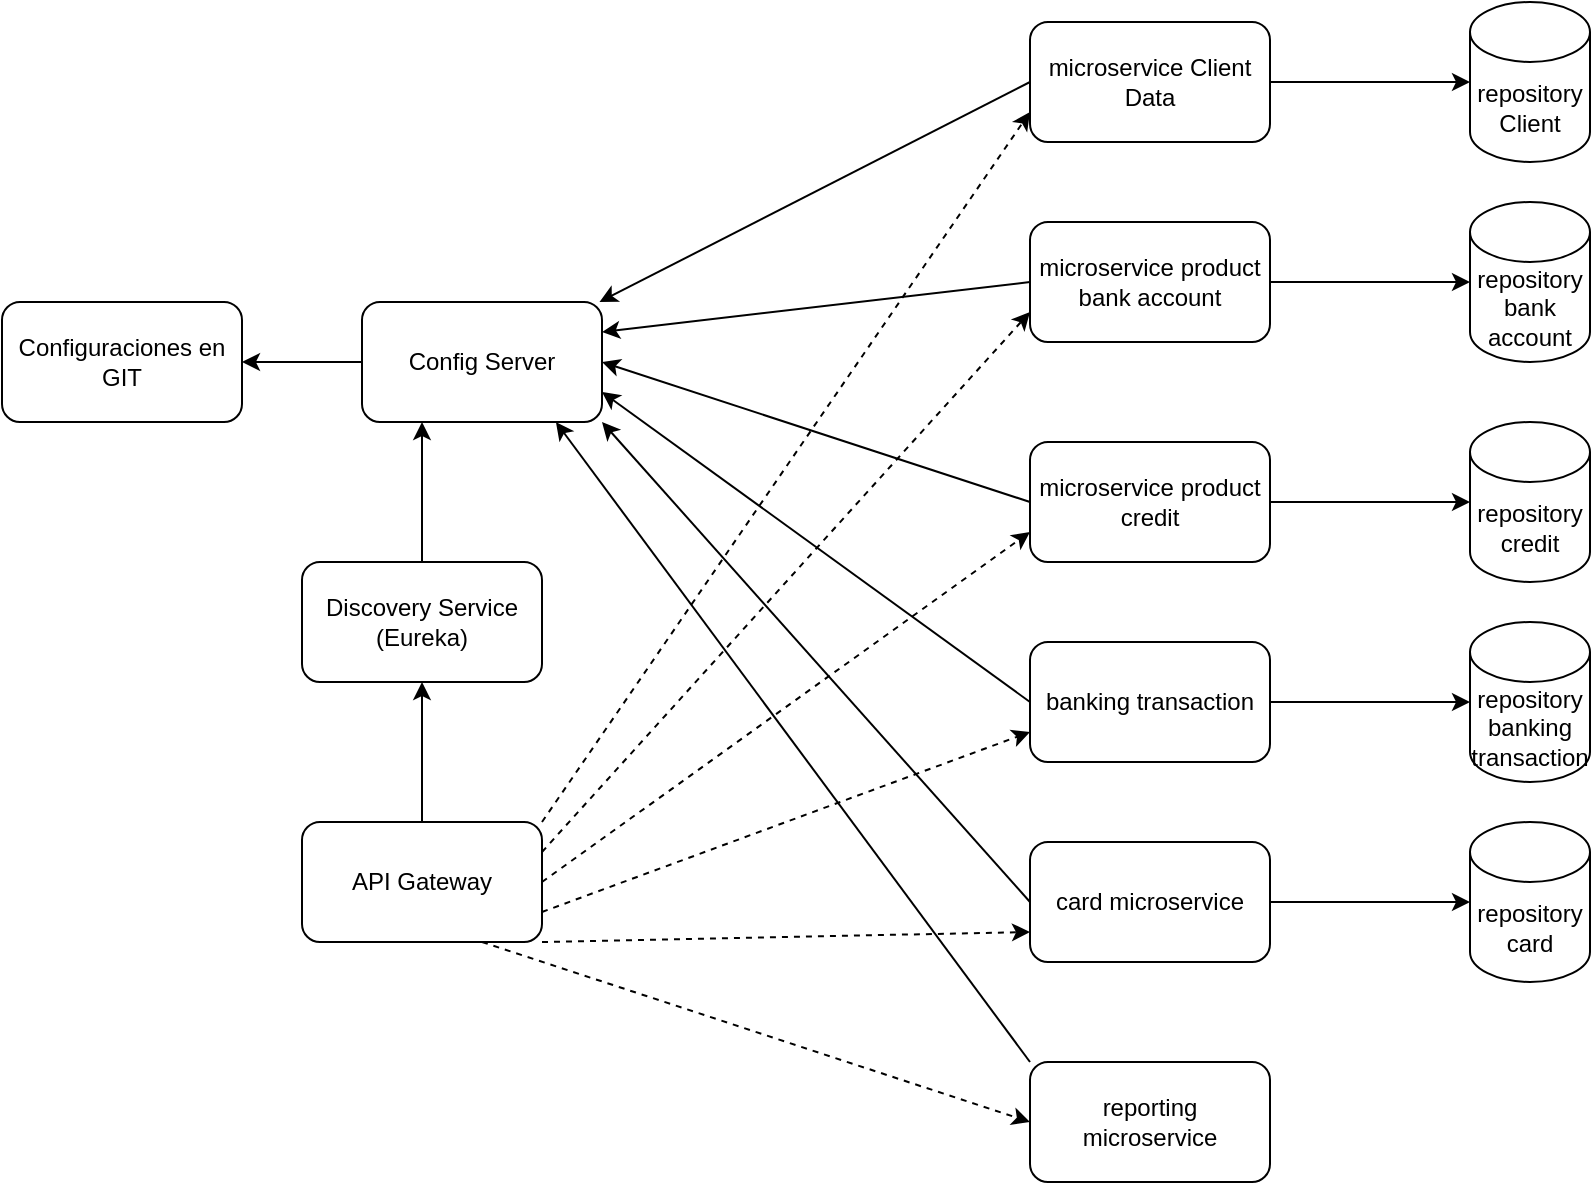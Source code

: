 <mxfile version="20.5.3" type="device"><diagram id="vnU1cRG4JTs58Zdx8lNp" name="Página-1"><mxGraphModel dx="2889" dy="1154" grid="1" gridSize="10" guides="1" tooltips="1" connect="1" arrows="1" fold="1" page="1" pageScale="1" pageWidth="827" pageHeight="1169" math="0" shadow="0"><root><mxCell id="0"/><mxCell id="1" parent="0"/><mxCell id="1FLOYO5FIkskYejQ5EwC-18" style="rounded=0;orthogonalLoop=1;jettySize=auto;html=1;exitX=1;exitY=0;exitDx=0;exitDy=0;entryX=0;entryY=0.75;entryDx=0;entryDy=0;dashed=1;strokeColor=default;" edge="1" parent="1" source="1FLOYO5FIkskYejQ5EwC-2" target="_WLMAfyhHEyE3Lbxu6Sm-1"><mxGeometry relative="1" as="geometry"/></mxCell><mxCell id="_WLMAfyhHEyE3Lbxu6Sm-5" style="edgeStyle=orthogonalEdgeStyle;rounded=0;orthogonalLoop=1;jettySize=auto;html=1;entryX=0;entryY=0.5;entryDx=0;entryDy=0;entryPerimeter=0;" parent="1" source="_WLMAfyhHEyE3Lbxu6Sm-1" target="_WLMAfyhHEyE3Lbxu6Sm-3" edge="1"><mxGeometry relative="1" as="geometry"/></mxCell><mxCell id="_WLMAfyhHEyE3Lbxu6Sm-1" value="microservice Client Data" style="rounded=1;whiteSpace=wrap;html=1;" parent="1" vertex="1"><mxGeometry x="414" y="100" width="120" height="60" as="geometry"/></mxCell><mxCell id="_WLMAfyhHEyE3Lbxu6Sm-2" value="microservice product bank account" style="rounded=1;whiteSpace=wrap;html=1;" parent="1" vertex="1"><mxGeometry x="414" y="200" width="120" height="60" as="geometry"/></mxCell><mxCell id="_WLMAfyhHEyE3Lbxu6Sm-3" value="repository Client" style="shape=cylinder3;whiteSpace=wrap;html=1;boundedLbl=1;backgroundOutline=1;size=15;" parent="1" vertex="1"><mxGeometry x="634" y="90" width="60" height="80" as="geometry"/></mxCell><mxCell id="_WLMAfyhHEyE3Lbxu6Sm-6" value="microservice product credit" style="rounded=1;whiteSpace=wrap;html=1;" parent="1" vertex="1"><mxGeometry x="414" y="310" width="120" height="60" as="geometry"/></mxCell><mxCell id="_WLMAfyhHEyE3Lbxu6Sm-8" value="banking transaction" style="rounded=1;whiteSpace=wrap;html=1;" parent="1" vertex="1"><mxGeometry x="414" y="410" width="120" height="60" as="geometry"/></mxCell><mxCell id="_WLMAfyhHEyE3Lbxu6Sm-9" value="repository bank account" style="shape=cylinder3;whiteSpace=wrap;html=1;boundedLbl=1;backgroundOutline=1;size=15;" parent="1" vertex="1"><mxGeometry x="634" y="190" width="60" height="80" as="geometry"/></mxCell><mxCell id="_WLMAfyhHEyE3Lbxu6Sm-10" value="repository credit" style="shape=cylinder3;whiteSpace=wrap;html=1;boundedLbl=1;backgroundOutline=1;size=15;" parent="1" vertex="1"><mxGeometry x="634" y="300" width="60" height="80" as="geometry"/></mxCell><mxCell id="_WLMAfyhHEyE3Lbxu6Sm-11" value="repository banking transaction" style="shape=cylinder3;whiteSpace=wrap;html=1;boundedLbl=1;backgroundOutline=1;size=15;" parent="1" vertex="1"><mxGeometry x="634" y="400" width="60" height="80" as="geometry"/></mxCell><mxCell id="_WLMAfyhHEyE3Lbxu6Sm-13" value="" style="endArrow=classic;html=1;rounded=0;exitX=1;exitY=0.5;exitDx=0;exitDy=0;entryX=0;entryY=0.5;entryDx=0;entryDy=0;entryPerimeter=0;" parent="1" source="_WLMAfyhHEyE3Lbxu6Sm-2" target="_WLMAfyhHEyE3Lbxu6Sm-9" edge="1"><mxGeometry width="50" height="50" relative="1" as="geometry"><mxPoint x="534" y="280" as="sourcePoint"/><mxPoint x="584" y="230" as="targetPoint"/></mxGeometry></mxCell><mxCell id="_WLMAfyhHEyE3Lbxu6Sm-14" value="" style="endArrow=classic;html=1;rounded=0;entryX=0;entryY=0.5;entryDx=0;entryDy=0;entryPerimeter=0;" parent="1" target="_WLMAfyhHEyE3Lbxu6Sm-10" edge="1"><mxGeometry width="50" height="50" relative="1" as="geometry"><mxPoint x="534" y="340" as="sourcePoint"/><mxPoint x="584" y="290" as="targetPoint"/></mxGeometry></mxCell><mxCell id="_WLMAfyhHEyE3Lbxu6Sm-15" value="" style="endArrow=classic;html=1;rounded=0;" parent="1" target="_WLMAfyhHEyE3Lbxu6Sm-11" edge="1"><mxGeometry width="50" height="50" relative="1" as="geometry"><mxPoint x="534" y="440" as="sourcePoint"/><mxPoint x="584" y="390" as="targetPoint"/></mxGeometry></mxCell><mxCell id="-Nxvp9K1RUzOK38Ux2BW-11" style="edgeStyle=orthogonalEdgeStyle;rounded=0;orthogonalLoop=1;jettySize=auto;html=1;exitX=0;exitY=0.5;exitDx=0;exitDy=0;entryX=1;entryY=0.5;entryDx=0;entryDy=0;" parent="1" source="-Nxvp9K1RUzOK38Ux2BW-1" target="-Nxvp9K1RUzOK38Ux2BW-10" edge="1"><mxGeometry relative="1" as="geometry"/></mxCell><mxCell id="-Nxvp9K1RUzOK38Ux2BW-1" value="Config Server" style="rounded=1;whiteSpace=wrap;html=1;" parent="1" vertex="1"><mxGeometry x="80" y="240" width="120" height="60" as="geometry"/></mxCell><mxCell id="-Nxvp9K1RUzOK38Ux2BW-3" value="" style="endArrow=classic;html=1;rounded=0;exitX=0;exitY=0.5;exitDx=0;exitDy=0;" parent="1" source="_WLMAfyhHEyE3Lbxu6Sm-1" target="-Nxvp9K1RUzOK38Ux2BW-1" edge="1"><mxGeometry width="50" height="50" relative="1" as="geometry"><mxPoint x="290" y="420" as="sourcePoint"/><mxPoint x="440" y="540" as="targetPoint"/></mxGeometry></mxCell><mxCell id="-Nxvp9K1RUzOK38Ux2BW-4" value="" style="endArrow=classic;html=1;rounded=0;exitX=0;exitY=0.5;exitDx=0;exitDy=0;entryX=1;entryY=0.25;entryDx=0;entryDy=0;" parent="1" source="_WLMAfyhHEyE3Lbxu6Sm-2" target="-Nxvp9K1RUzOK38Ux2BW-1" edge="1"><mxGeometry width="50" height="50" relative="1" as="geometry"><mxPoint x="424" y="140" as="sourcePoint"/><mxPoint x="318.714" y="250" as="targetPoint"/></mxGeometry></mxCell><mxCell id="-Nxvp9K1RUzOK38Ux2BW-5" value="" style="endArrow=classic;html=1;rounded=0;exitX=0;exitY=0.5;exitDx=0;exitDy=0;entryX=1;entryY=0.5;entryDx=0;entryDy=0;" parent="1" source="_WLMAfyhHEyE3Lbxu6Sm-6" target="-Nxvp9K1RUzOK38Ux2BW-1" edge="1"><mxGeometry width="50" height="50" relative="1" as="geometry"><mxPoint x="424" y="240" as="sourcePoint"/><mxPoint x="350" y="265" as="targetPoint"/></mxGeometry></mxCell><mxCell id="-Nxvp9K1RUzOK38Ux2BW-9" value="" style="endArrow=classic;html=1;rounded=0;exitX=0;exitY=0.5;exitDx=0;exitDy=0;entryX=1;entryY=0.75;entryDx=0;entryDy=0;" parent="1" source="_WLMAfyhHEyE3Lbxu6Sm-8" target="-Nxvp9K1RUzOK38Ux2BW-1" edge="1"><mxGeometry width="50" height="50" relative="1" as="geometry"><mxPoint x="404" y="435" as="sourcePoint"/><mxPoint x="330" y="380" as="targetPoint"/></mxGeometry></mxCell><mxCell id="-Nxvp9K1RUzOK38Ux2BW-10" value="Configuraciones en GIT" style="rounded=1;whiteSpace=wrap;html=1;" parent="1" vertex="1"><mxGeometry x="-100" y="240" width="120" height="60" as="geometry"/></mxCell><mxCell id="1FLOYO5FIkskYejQ5EwC-1" style="edgeStyle=orthogonalEdgeStyle;rounded=0;orthogonalLoop=1;jettySize=auto;html=1;exitX=0.5;exitY=0;exitDx=0;exitDy=0;entryX=0.25;entryY=1;entryDx=0;entryDy=0;" edge="1" parent="1" source="-Nxvp9K1RUzOK38Ux2BW-12" target="-Nxvp9K1RUzOK38Ux2BW-1"><mxGeometry relative="1" as="geometry"/></mxCell><mxCell id="-Nxvp9K1RUzOK38Ux2BW-12" value="Discovery Service (Eureka)" style="rounded=1;whiteSpace=wrap;html=1;" parent="1" vertex="1"><mxGeometry x="50" y="370" width="120" height="60" as="geometry"/></mxCell><mxCell id="1FLOYO5FIkskYejQ5EwC-16" style="edgeStyle=none;rounded=0;orthogonalLoop=1;jettySize=auto;html=1;exitX=0.5;exitY=0;exitDx=0;exitDy=0;entryX=0.5;entryY=1;entryDx=0;entryDy=0;" edge="1" parent="1" source="1FLOYO5FIkskYejQ5EwC-2" target="-Nxvp9K1RUzOK38Ux2BW-12"><mxGeometry relative="1" as="geometry"/></mxCell><mxCell id="1FLOYO5FIkskYejQ5EwC-22" style="edgeStyle=none;rounded=0;orthogonalLoop=1;jettySize=auto;html=1;exitX=1;exitY=0.25;exitDx=0;exitDy=0;entryX=0;entryY=0.75;entryDx=0;entryDy=0;dashed=1;strokeColor=default;" edge="1" parent="1" source="1FLOYO5FIkskYejQ5EwC-2" target="_WLMAfyhHEyE3Lbxu6Sm-2"><mxGeometry relative="1" as="geometry"/></mxCell><mxCell id="1FLOYO5FIkskYejQ5EwC-23" style="edgeStyle=none;rounded=0;orthogonalLoop=1;jettySize=auto;html=1;exitX=1;exitY=0.5;exitDx=0;exitDy=0;entryX=0;entryY=0.75;entryDx=0;entryDy=0;dashed=1;strokeColor=default;" edge="1" parent="1" source="1FLOYO5FIkskYejQ5EwC-2" target="_WLMAfyhHEyE3Lbxu6Sm-6"><mxGeometry relative="1" as="geometry"/></mxCell><mxCell id="1FLOYO5FIkskYejQ5EwC-24" style="edgeStyle=none;rounded=0;orthogonalLoop=1;jettySize=auto;html=1;exitX=1;exitY=0.75;exitDx=0;exitDy=0;entryX=0;entryY=0.75;entryDx=0;entryDy=0;dashed=1;strokeColor=default;" edge="1" parent="1" source="1FLOYO5FIkskYejQ5EwC-2" target="_WLMAfyhHEyE3Lbxu6Sm-8"><mxGeometry relative="1" as="geometry"/></mxCell><mxCell id="1FLOYO5FIkskYejQ5EwC-25" style="edgeStyle=none;rounded=0;orthogonalLoop=1;jettySize=auto;html=1;exitX=1;exitY=1;exitDx=0;exitDy=0;entryX=0;entryY=0.75;entryDx=0;entryDy=0;dashed=1;strokeColor=default;" edge="1" parent="1" source="1FLOYO5FIkskYejQ5EwC-2" target="1FLOYO5FIkskYejQ5EwC-11"><mxGeometry relative="1" as="geometry"/></mxCell><mxCell id="1FLOYO5FIkskYejQ5EwC-26" style="edgeStyle=none;rounded=0;orthogonalLoop=1;jettySize=auto;html=1;exitX=0.75;exitY=1;exitDx=0;exitDy=0;entryX=0;entryY=0.5;entryDx=0;entryDy=0;dashed=1;strokeColor=default;" edge="1" parent="1" source="1FLOYO5FIkskYejQ5EwC-2" target="1FLOYO5FIkskYejQ5EwC-10"><mxGeometry relative="1" as="geometry"/></mxCell><mxCell id="1FLOYO5FIkskYejQ5EwC-2" value="API Gateway" style="rounded=1;whiteSpace=wrap;html=1;" vertex="1" parent="1"><mxGeometry x="50" y="500" width="120" height="60" as="geometry"/></mxCell><mxCell id="1FLOYO5FIkskYejQ5EwC-17" style="edgeStyle=none;rounded=0;orthogonalLoop=1;jettySize=auto;html=1;exitX=0;exitY=0;exitDx=0;exitDy=0;entryX=0.808;entryY=1;entryDx=0;entryDy=0;entryPerimeter=0;" edge="1" parent="1" source="1FLOYO5FIkskYejQ5EwC-10" target="-Nxvp9K1RUzOK38Ux2BW-1"><mxGeometry relative="1" as="geometry"/></mxCell><mxCell id="1FLOYO5FIkskYejQ5EwC-10" value="reporting microservice" style="rounded=1;whiteSpace=wrap;html=1;" vertex="1" parent="1"><mxGeometry x="414" y="620" width="120" height="60" as="geometry"/></mxCell><mxCell id="1FLOYO5FIkskYejQ5EwC-13" style="edgeStyle=none;rounded=0;orthogonalLoop=1;jettySize=auto;html=1;exitX=1;exitY=0.5;exitDx=0;exitDy=0;entryX=0;entryY=0.5;entryDx=0;entryDy=0;entryPerimeter=0;" edge="1" parent="1" source="1FLOYO5FIkskYejQ5EwC-11" target="1FLOYO5FIkskYejQ5EwC-12"><mxGeometry relative="1" as="geometry"/></mxCell><mxCell id="1FLOYO5FIkskYejQ5EwC-14" style="edgeStyle=none;rounded=0;orthogonalLoop=1;jettySize=auto;html=1;exitX=0;exitY=0.5;exitDx=0;exitDy=0;entryX=1;entryY=1;entryDx=0;entryDy=0;" edge="1" parent="1" source="1FLOYO5FIkskYejQ5EwC-11" target="-Nxvp9K1RUzOK38Ux2BW-1"><mxGeometry relative="1" as="geometry"/></mxCell><mxCell id="1FLOYO5FIkskYejQ5EwC-11" value="card microservice" style="rounded=1;whiteSpace=wrap;html=1;" vertex="1" parent="1"><mxGeometry x="414" y="510" width="120" height="60" as="geometry"/></mxCell><mxCell id="1FLOYO5FIkskYejQ5EwC-12" value="repository card" style="shape=cylinder3;whiteSpace=wrap;html=1;boundedLbl=1;backgroundOutline=1;size=15;" vertex="1" parent="1"><mxGeometry x="634" y="500" width="60" height="80" as="geometry"/></mxCell></root></mxGraphModel></diagram></mxfile>